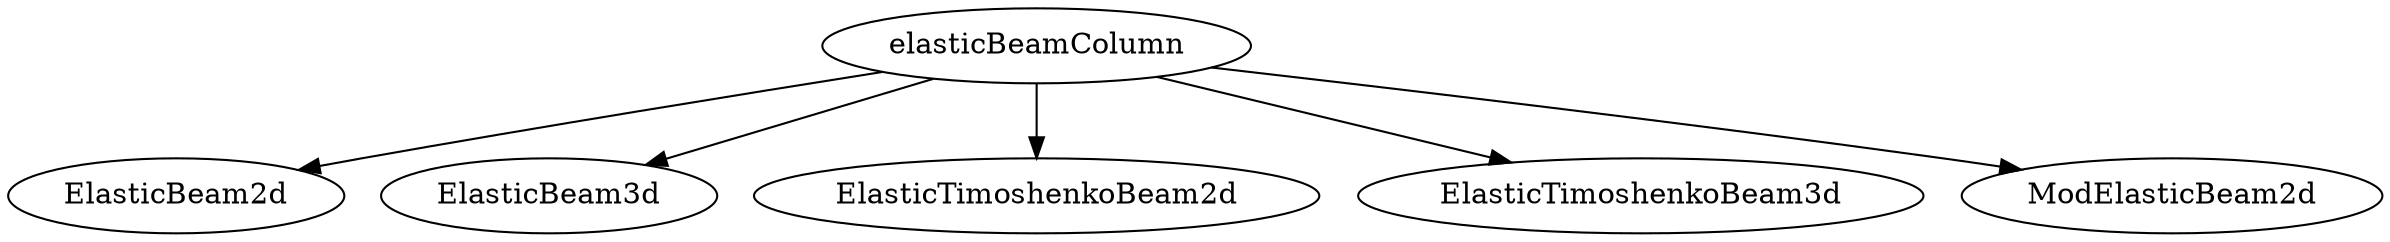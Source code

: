 digraph gra1{
elasticBeamColumn->
{"ElasticBeam2d";"ElasticBeam3d";"ElasticTimoshenkoBeam2d";"ElasticTimoshenkoBeam3d";"ModElasticBeam2d"}
}